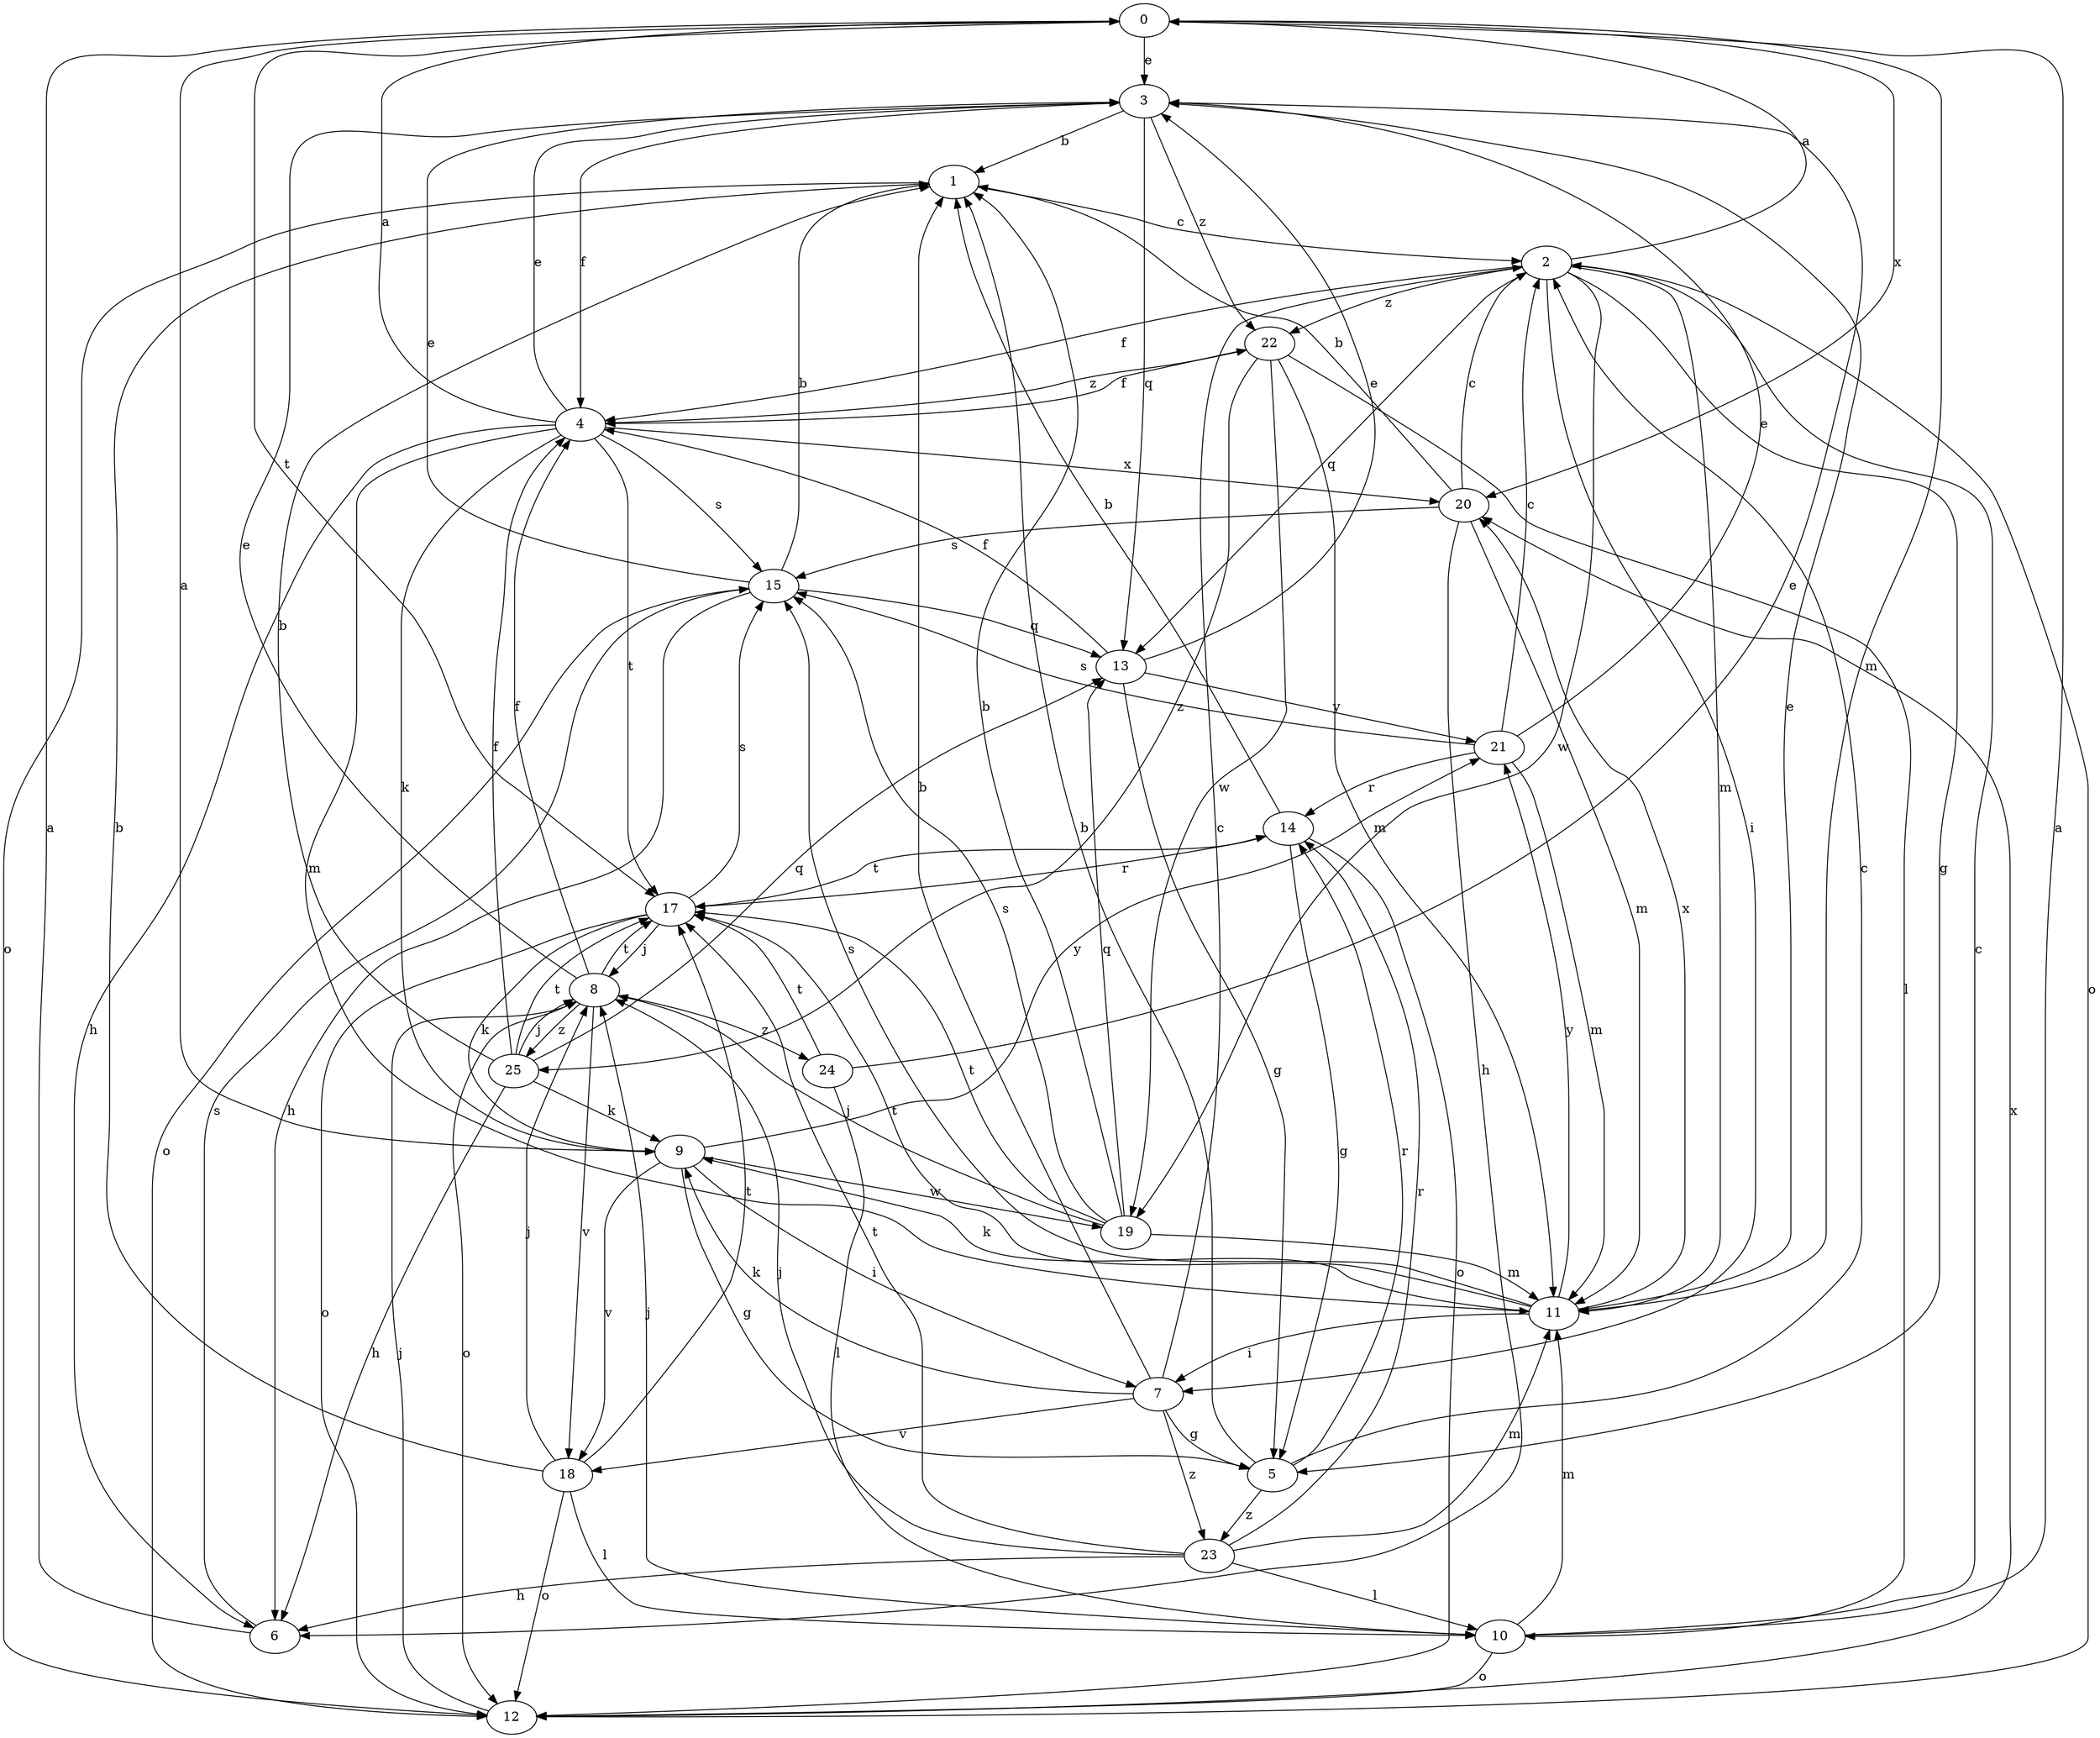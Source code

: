 strict digraph  {
0;
1;
2;
3;
4;
5;
6;
7;
8;
9;
10;
11;
12;
13;
14;
15;
17;
18;
19;
20;
21;
22;
23;
24;
25;
0 -> 3  [label=e];
0 -> 11  [label=m];
0 -> 17  [label=t];
0 -> 20  [label=x];
1 -> 2  [label=c];
1 -> 12  [label=o];
2 -> 0  [label=a];
2 -> 4  [label=f];
2 -> 5  [label=g];
2 -> 7  [label=i];
2 -> 11  [label=m];
2 -> 12  [label=o];
2 -> 13  [label=q];
2 -> 19  [label=w];
2 -> 22  [label=z];
3 -> 1  [label=b];
3 -> 4  [label=f];
3 -> 13  [label=q];
3 -> 22  [label=z];
4 -> 0  [label=a];
4 -> 3  [label=e];
4 -> 6  [label=h];
4 -> 9  [label=k];
4 -> 11  [label=m];
4 -> 15  [label=s];
4 -> 17  [label=t];
4 -> 20  [label=x];
4 -> 22  [label=z];
5 -> 1  [label=b];
5 -> 2  [label=c];
5 -> 14  [label=r];
5 -> 23  [label=z];
6 -> 0  [label=a];
6 -> 15  [label=s];
7 -> 1  [label=b];
7 -> 2  [label=c];
7 -> 5  [label=g];
7 -> 9  [label=k];
7 -> 18  [label=v];
7 -> 23  [label=z];
8 -> 3  [label=e];
8 -> 4  [label=f];
8 -> 12  [label=o];
8 -> 17  [label=t];
8 -> 18  [label=v];
8 -> 24  [label=z];
8 -> 25  [label=z];
9 -> 0  [label=a];
9 -> 5  [label=g];
9 -> 7  [label=i];
9 -> 18  [label=v];
9 -> 19  [label=w];
9 -> 21  [label=y];
10 -> 0  [label=a];
10 -> 2  [label=c];
10 -> 8  [label=j];
10 -> 11  [label=m];
10 -> 12  [label=o];
11 -> 3  [label=e];
11 -> 7  [label=i];
11 -> 9  [label=k];
11 -> 15  [label=s];
11 -> 17  [label=t];
11 -> 20  [label=x];
11 -> 21  [label=y];
12 -> 8  [label=j];
12 -> 20  [label=x];
13 -> 3  [label=e];
13 -> 4  [label=f];
13 -> 5  [label=g];
13 -> 21  [label=y];
14 -> 1  [label=b];
14 -> 5  [label=g];
14 -> 12  [label=o];
14 -> 17  [label=t];
15 -> 1  [label=b];
15 -> 3  [label=e];
15 -> 6  [label=h];
15 -> 12  [label=o];
15 -> 13  [label=q];
17 -> 8  [label=j];
17 -> 9  [label=k];
17 -> 12  [label=o];
17 -> 14  [label=r];
17 -> 15  [label=s];
18 -> 1  [label=b];
18 -> 8  [label=j];
18 -> 10  [label=l];
18 -> 12  [label=o];
18 -> 17  [label=t];
19 -> 1  [label=b];
19 -> 8  [label=j];
19 -> 11  [label=m];
19 -> 13  [label=q];
19 -> 15  [label=s];
19 -> 17  [label=t];
20 -> 1  [label=b];
20 -> 2  [label=c];
20 -> 6  [label=h];
20 -> 11  [label=m];
20 -> 15  [label=s];
21 -> 2  [label=c];
21 -> 3  [label=e];
21 -> 11  [label=m];
21 -> 14  [label=r];
21 -> 15  [label=s];
22 -> 4  [label=f];
22 -> 10  [label=l];
22 -> 11  [label=m];
22 -> 19  [label=w];
22 -> 25  [label=z];
23 -> 6  [label=h];
23 -> 8  [label=j];
23 -> 10  [label=l];
23 -> 11  [label=m];
23 -> 14  [label=r];
23 -> 17  [label=t];
24 -> 3  [label=e];
24 -> 10  [label=l];
24 -> 17  [label=t];
25 -> 1  [label=b];
25 -> 4  [label=f];
25 -> 6  [label=h];
25 -> 8  [label=j];
25 -> 9  [label=k];
25 -> 13  [label=q];
25 -> 17  [label=t];
}
